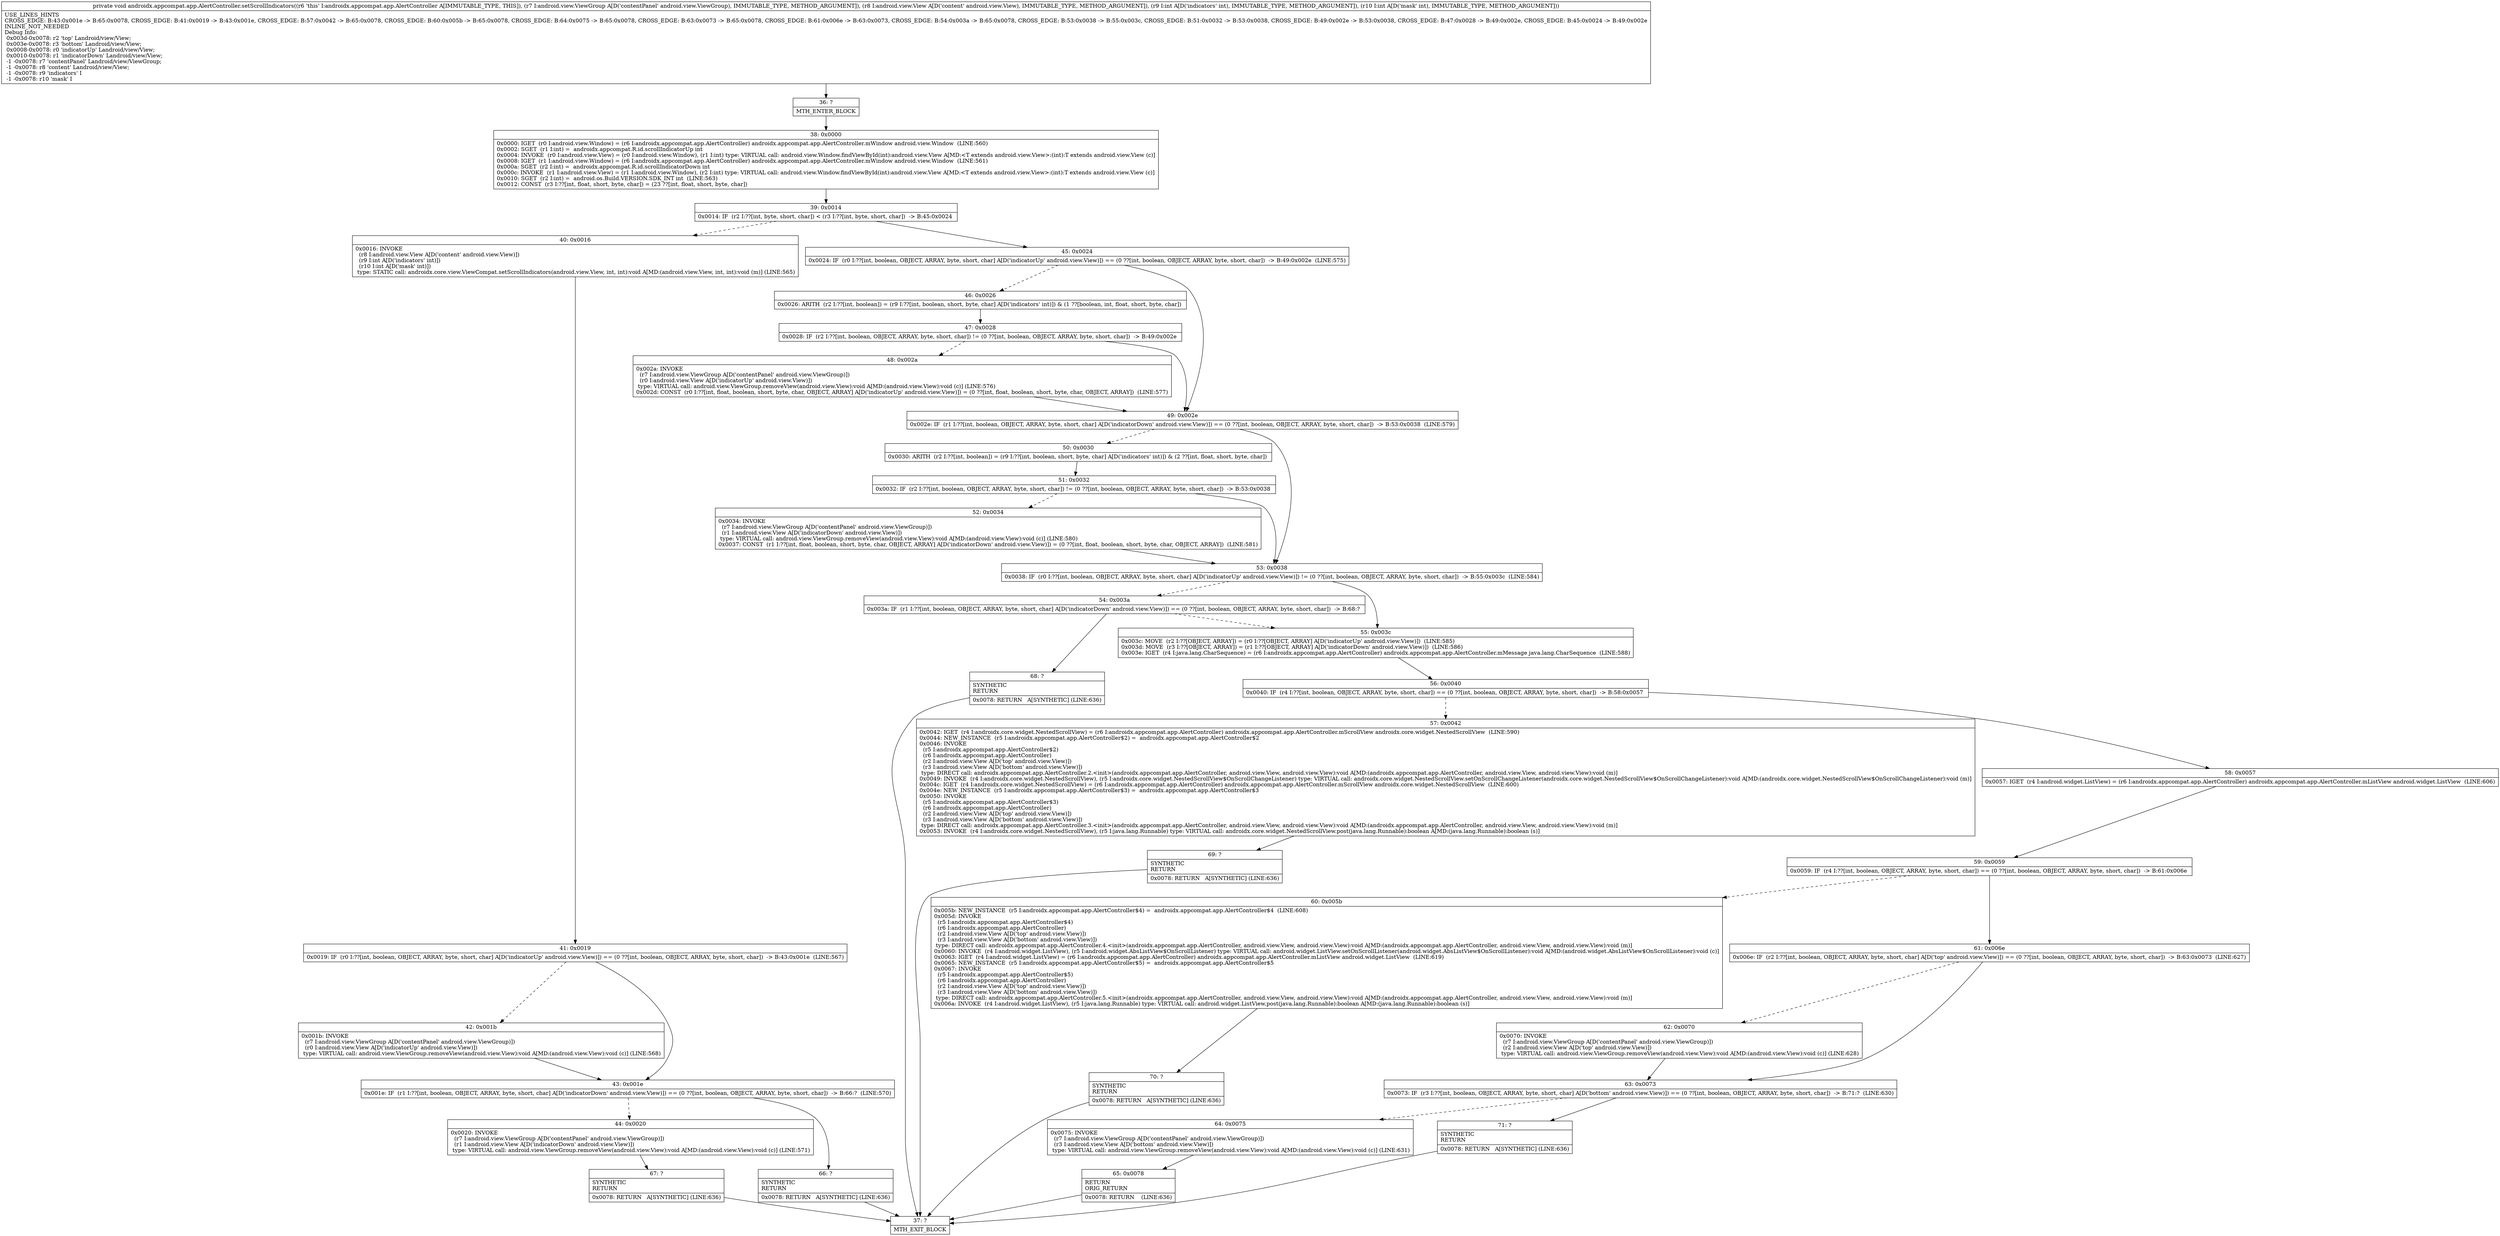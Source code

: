 digraph "CFG forandroidx.appcompat.app.AlertController.setScrollIndicators(Landroid\/view\/ViewGroup;Landroid\/view\/View;II)V" {
Node_36 [shape=record,label="{36\:\ ?|MTH_ENTER_BLOCK\l}"];
Node_38 [shape=record,label="{38\:\ 0x0000|0x0000: IGET  (r0 I:android.view.Window) = (r6 I:androidx.appcompat.app.AlertController) androidx.appcompat.app.AlertController.mWindow android.view.Window  (LINE:560)\l0x0002: SGET  (r1 I:int) =  androidx.appcompat.R.id.scrollIndicatorUp int \l0x0004: INVOKE  (r0 I:android.view.View) = (r0 I:android.view.Window), (r1 I:int) type: VIRTUAL call: android.view.Window.findViewById(int):android.view.View A[MD:\<T extends android.view.View\>:(int):T extends android.view.View (c)]\l0x0008: IGET  (r1 I:android.view.Window) = (r6 I:androidx.appcompat.app.AlertController) androidx.appcompat.app.AlertController.mWindow android.view.Window  (LINE:561)\l0x000a: SGET  (r2 I:int) =  androidx.appcompat.R.id.scrollIndicatorDown int \l0x000c: INVOKE  (r1 I:android.view.View) = (r1 I:android.view.Window), (r2 I:int) type: VIRTUAL call: android.view.Window.findViewById(int):android.view.View A[MD:\<T extends android.view.View\>:(int):T extends android.view.View (c)]\l0x0010: SGET  (r2 I:int) =  android.os.Build.VERSION.SDK_INT int  (LINE:563)\l0x0012: CONST  (r3 I:??[int, float, short, byte, char]) = (23 ??[int, float, short, byte, char]) \l}"];
Node_39 [shape=record,label="{39\:\ 0x0014|0x0014: IF  (r2 I:??[int, byte, short, char]) \< (r3 I:??[int, byte, short, char])  \-\> B:45:0x0024 \l}"];
Node_40 [shape=record,label="{40\:\ 0x0016|0x0016: INVOKE  \l  (r8 I:android.view.View A[D('content' android.view.View)])\l  (r9 I:int A[D('indicators' int)])\l  (r10 I:int A[D('mask' int)])\l type: STATIC call: androidx.core.view.ViewCompat.setScrollIndicators(android.view.View, int, int):void A[MD:(android.view.View, int, int):void (m)] (LINE:565)\l}"];
Node_41 [shape=record,label="{41\:\ 0x0019|0x0019: IF  (r0 I:??[int, boolean, OBJECT, ARRAY, byte, short, char] A[D('indicatorUp' android.view.View)]) == (0 ??[int, boolean, OBJECT, ARRAY, byte, short, char])  \-\> B:43:0x001e  (LINE:567)\l}"];
Node_42 [shape=record,label="{42\:\ 0x001b|0x001b: INVOKE  \l  (r7 I:android.view.ViewGroup A[D('contentPanel' android.view.ViewGroup)])\l  (r0 I:android.view.View A[D('indicatorUp' android.view.View)])\l type: VIRTUAL call: android.view.ViewGroup.removeView(android.view.View):void A[MD:(android.view.View):void (c)] (LINE:568)\l}"];
Node_43 [shape=record,label="{43\:\ 0x001e|0x001e: IF  (r1 I:??[int, boolean, OBJECT, ARRAY, byte, short, char] A[D('indicatorDown' android.view.View)]) == (0 ??[int, boolean, OBJECT, ARRAY, byte, short, char])  \-\> B:66:?  (LINE:570)\l}"];
Node_44 [shape=record,label="{44\:\ 0x0020|0x0020: INVOKE  \l  (r7 I:android.view.ViewGroup A[D('contentPanel' android.view.ViewGroup)])\l  (r1 I:android.view.View A[D('indicatorDown' android.view.View)])\l type: VIRTUAL call: android.view.ViewGroup.removeView(android.view.View):void A[MD:(android.view.View):void (c)] (LINE:571)\l}"];
Node_67 [shape=record,label="{67\:\ ?|SYNTHETIC\lRETURN\l|0x0078: RETURN   A[SYNTHETIC] (LINE:636)\l}"];
Node_37 [shape=record,label="{37\:\ ?|MTH_EXIT_BLOCK\l}"];
Node_66 [shape=record,label="{66\:\ ?|SYNTHETIC\lRETURN\l|0x0078: RETURN   A[SYNTHETIC] (LINE:636)\l}"];
Node_45 [shape=record,label="{45\:\ 0x0024|0x0024: IF  (r0 I:??[int, boolean, OBJECT, ARRAY, byte, short, char] A[D('indicatorUp' android.view.View)]) == (0 ??[int, boolean, OBJECT, ARRAY, byte, short, char])  \-\> B:49:0x002e  (LINE:575)\l}"];
Node_46 [shape=record,label="{46\:\ 0x0026|0x0026: ARITH  (r2 I:??[int, boolean]) = (r9 I:??[int, boolean, short, byte, char] A[D('indicators' int)]) & (1 ??[boolean, int, float, short, byte, char]) \l}"];
Node_47 [shape=record,label="{47\:\ 0x0028|0x0028: IF  (r2 I:??[int, boolean, OBJECT, ARRAY, byte, short, char]) != (0 ??[int, boolean, OBJECT, ARRAY, byte, short, char])  \-\> B:49:0x002e \l}"];
Node_48 [shape=record,label="{48\:\ 0x002a|0x002a: INVOKE  \l  (r7 I:android.view.ViewGroup A[D('contentPanel' android.view.ViewGroup)])\l  (r0 I:android.view.View A[D('indicatorUp' android.view.View)])\l type: VIRTUAL call: android.view.ViewGroup.removeView(android.view.View):void A[MD:(android.view.View):void (c)] (LINE:576)\l0x002d: CONST  (r0 I:??[int, float, boolean, short, byte, char, OBJECT, ARRAY] A[D('indicatorUp' android.view.View)]) = (0 ??[int, float, boolean, short, byte, char, OBJECT, ARRAY])  (LINE:577)\l}"];
Node_49 [shape=record,label="{49\:\ 0x002e|0x002e: IF  (r1 I:??[int, boolean, OBJECT, ARRAY, byte, short, char] A[D('indicatorDown' android.view.View)]) == (0 ??[int, boolean, OBJECT, ARRAY, byte, short, char])  \-\> B:53:0x0038  (LINE:579)\l}"];
Node_50 [shape=record,label="{50\:\ 0x0030|0x0030: ARITH  (r2 I:??[int, boolean]) = (r9 I:??[int, boolean, short, byte, char] A[D('indicators' int)]) & (2 ??[int, float, short, byte, char]) \l}"];
Node_51 [shape=record,label="{51\:\ 0x0032|0x0032: IF  (r2 I:??[int, boolean, OBJECT, ARRAY, byte, short, char]) != (0 ??[int, boolean, OBJECT, ARRAY, byte, short, char])  \-\> B:53:0x0038 \l}"];
Node_52 [shape=record,label="{52\:\ 0x0034|0x0034: INVOKE  \l  (r7 I:android.view.ViewGroup A[D('contentPanel' android.view.ViewGroup)])\l  (r1 I:android.view.View A[D('indicatorDown' android.view.View)])\l type: VIRTUAL call: android.view.ViewGroup.removeView(android.view.View):void A[MD:(android.view.View):void (c)] (LINE:580)\l0x0037: CONST  (r1 I:??[int, float, boolean, short, byte, char, OBJECT, ARRAY] A[D('indicatorDown' android.view.View)]) = (0 ??[int, float, boolean, short, byte, char, OBJECT, ARRAY])  (LINE:581)\l}"];
Node_53 [shape=record,label="{53\:\ 0x0038|0x0038: IF  (r0 I:??[int, boolean, OBJECT, ARRAY, byte, short, char] A[D('indicatorUp' android.view.View)]) != (0 ??[int, boolean, OBJECT, ARRAY, byte, short, char])  \-\> B:55:0x003c  (LINE:584)\l}"];
Node_54 [shape=record,label="{54\:\ 0x003a|0x003a: IF  (r1 I:??[int, boolean, OBJECT, ARRAY, byte, short, char] A[D('indicatorDown' android.view.View)]) == (0 ??[int, boolean, OBJECT, ARRAY, byte, short, char])  \-\> B:68:? \l}"];
Node_68 [shape=record,label="{68\:\ ?|SYNTHETIC\lRETURN\l|0x0078: RETURN   A[SYNTHETIC] (LINE:636)\l}"];
Node_55 [shape=record,label="{55\:\ 0x003c|0x003c: MOVE  (r2 I:??[OBJECT, ARRAY]) = (r0 I:??[OBJECT, ARRAY] A[D('indicatorUp' android.view.View)])  (LINE:585)\l0x003d: MOVE  (r3 I:??[OBJECT, ARRAY]) = (r1 I:??[OBJECT, ARRAY] A[D('indicatorDown' android.view.View)])  (LINE:586)\l0x003e: IGET  (r4 I:java.lang.CharSequence) = (r6 I:androidx.appcompat.app.AlertController) androidx.appcompat.app.AlertController.mMessage java.lang.CharSequence  (LINE:588)\l}"];
Node_56 [shape=record,label="{56\:\ 0x0040|0x0040: IF  (r4 I:??[int, boolean, OBJECT, ARRAY, byte, short, char]) == (0 ??[int, boolean, OBJECT, ARRAY, byte, short, char])  \-\> B:58:0x0057 \l}"];
Node_57 [shape=record,label="{57\:\ 0x0042|0x0042: IGET  (r4 I:androidx.core.widget.NestedScrollView) = (r6 I:androidx.appcompat.app.AlertController) androidx.appcompat.app.AlertController.mScrollView androidx.core.widget.NestedScrollView  (LINE:590)\l0x0044: NEW_INSTANCE  (r5 I:androidx.appcompat.app.AlertController$2) =  androidx.appcompat.app.AlertController$2 \l0x0046: INVOKE  \l  (r5 I:androidx.appcompat.app.AlertController$2)\l  (r6 I:androidx.appcompat.app.AlertController)\l  (r2 I:android.view.View A[D('top' android.view.View)])\l  (r3 I:android.view.View A[D('bottom' android.view.View)])\l type: DIRECT call: androidx.appcompat.app.AlertController.2.\<init\>(androidx.appcompat.app.AlertController, android.view.View, android.view.View):void A[MD:(androidx.appcompat.app.AlertController, android.view.View, android.view.View):void (m)]\l0x0049: INVOKE  (r4 I:androidx.core.widget.NestedScrollView), (r5 I:androidx.core.widget.NestedScrollView$OnScrollChangeListener) type: VIRTUAL call: androidx.core.widget.NestedScrollView.setOnScrollChangeListener(androidx.core.widget.NestedScrollView$OnScrollChangeListener):void A[MD:(androidx.core.widget.NestedScrollView$OnScrollChangeListener):void (m)]\l0x004c: IGET  (r4 I:androidx.core.widget.NestedScrollView) = (r6 I:androidx.appcompat.app.AlertController) androidx.appcompat.app.AlertController.mScrollView androidx.core.widget.NestedScrollView  (LINE:600)\l0x004e: NEW_INSTANCE  (r5 I:androidx.appcompat.app.AlertController$3) =  androidx.appcompat.app.AlertController$3 \l0x0050: INVOKE  \l  (r5 I:androidx.appcompat.app.AlertController$3)\l  (r6 I:androidx.appcompat.app.AlertController)\l  (r2 I:android.view.View A[D('top' android.view.View)])\l  (r3 I:android.view.View A[D('bottom' android.view.View)])\l type: DIRECT call: androidx.appcompat.app.AlertController.3.\<init\>(androidx.appcompat.app.AlertController, android.view.View, android.view.View):void A[MD:(androidx.appcompat.app.AlertController, android.view.View, android.view.View):void (m)]\l0x0053: INVOKE  (r4 I:androidx.core.widget.NestedScrollView), (r5 I:java.lang.Runnable) type: VIRTUAL call: androidx.core.widget.NestedScrollView.post(java.lang.Runnable):boolean A[MD:(java.lang.Runnable):boolean (s)]\l}"];
Node_69 [shape=record,label="{69\:\ ?|SYNTHETIC\lRETURN\l|0x0078: RETURN   A[SYNTHETIC] (LINE:636)\l}"];
Node_58 [shape=record,label="{58\:\ 0x0057|0x0057: IGET  (r4 I:android.widget.ListView) = (r6 I:androidx.appcompat.app.AlertController) androidx.appcompat.app.AlertController.mListView android.widget.ListView  (LINE:606)\l}"];
Node_59 [shape=record,label="{59\:\ 0x0059|0x0059: IF  (r4 I:??[int, boolean, OBJECT, ARRAY, byte, short, char]) == (0 ??[int, boolean, OBJECT, ARRAY, byte, short, char])  \-\> B:61:0x006e \l}"];
Node_60 [shape=record,label="{60\:\ 0x005b|0x005b: NEW_INSTANCE  (r5 I:androidx.appcompat.app.AlertController$4) =  androidx.appcompat.app.AlertController$4  (LINE:608)\l0x005d: INVOKE  \l  (r5 I:androidx.appcompat.app.AlertController$4)\l  (r6 I:androidx.appcompat.app.AlertController)\l  (r2 I:android.view.View A[D('top' android.view.View)])\l  (r3 I:android.view.View A[D('bottom' android.view.View)])\l type: DIRECT call: androidx.appcompat.app.AlertController.4.\<init\>(androidx.appcompat.app.AlertController, android.view.View, android.view.View):void A[MD:(androidx.appcompat.app.AlertController, android.view.View, android.view.View):void (m)]\l0x0060: INVOKE  (r4 I:android.widget.ListView), (r5 I:android.widget.AbsListView$OnScrollListener) type: VIRTUAL call: android.widget.ListView.setOnScrollListener(android.widget.AbsListView$OnScrollListener):void A[MD:(android.widget.AbsListView$OnScrollListener):void (c)]\l0x0063: IGET  (r4 I:android.widget.ListView) = (r6 I:androidx.appcompat.app.AlertController) androidx.appcompat.app.AlertController.mListView android.widget.ListView  (LINE:619)\l0x0065: NEW_INSTANCE  (r5 I:androidx.appcompat.app.AlertController$5) =  androidx.appcompat.app.AlertController$5 \l0x0067: INVOKE  \l  (r5 I:androidx.appcompat.app.AlertController$5)\l  (r6 I:androidx.appcompat.app.AlertController)\l  (r2 I:android.view.View A[D('top' android.view.View)])\l  (r3 I:android.view.View A[D('bottom' android.view.View)])\l type: DIRECT call: androidx.appcompat.app.AlertController.5.\<init\>(androidx.appcompat.app.AlertController, android.view.View, android.view.View):void A[MD:(androidx.appcompat.app.AlertController, android.view.View, android.view.View):void (m)]\l0x006a: INVOKE  (r4 I:android.widget.ListView), (r5 I:java.lang.Runnable) type: VIRTUAL call: android.widget.ListView.post(java.lang.Runnable):boolean A[MD:(java.lang.Runnable):boolean (s)]\l}"];
Node_70 [shape=record,label="{70\:\ ?|SYNTHETIC\lRETURN\l|0x0078: RETURN   A[SYNTHETIC] (LINE:636)\l}"];
Node_61 [shape=record,label="{61\:\ 0x006e|0x006e: IF  (r2 I:??[int, boolean, OBJECT, ARRAY, byte, short, char] A[D('top' android.view.View)]) == (0 ??[int, boolean, OBJECT, ARRAY, byte, short, char])  \-\> B:63:0x0073  (LINE:627)\l}"];
Node_62 [shape=record,label="{62\:\ 0x0070|0x0070: INVOKE  \l  (r7 I:android.view.ViewGroup A[D('contentPanel' android.view.ViewGroup)])\l  (r2 I:android.view.View A[D('top' android.view.View)])\l type: VIRTUAL call: android.view.ViewGroup.removeView(android.view.View):void A[MD:(android.view.View):void (c)] (LINE:628)\l}"];
Node_63 [shape=record,label="{63\:\ 0x0073|0x0073: IF  (r3 I:??[int, boolean, OBJECT, ARRAY, byte, short, char] A[D('bottom' android.view.View)]) == (0 ??[int, boolean, OBJECT, ARRAY, byte, short, char])  \-\> B:71:?  (LINE:630)\l}"];
Node_64 [shape=record,label="{64\:\ 0x0075|0x0075: INVOKE  \l  (r7 I:android.view.ViewGroup A[D('contentPanel' android.view.ViewGroup)])\l  (r3 I:android.view.View A[D('bottom' android.view.View)])\l type: VIRTUAL call: android.view.ViewGroup.removeView(android.view.View):void A[MD:(android.view.View):void (c)] (LINE:631)\l}"];
Node_65 [shape=record,label="{65\:\ 0x0078|RETURN\lORIG_RETURN\l|0x0078: RETURN    (LINE:636)\l}"];
Node_71 [shape=record,label="{71\:\ ?|SYNTHETIC\lRETURN\l|0x0078: RETURN   A[SYNTHETIC] (LINE:636)\l}"];
MethodNode[shape=record,label="{private void androidx.appcompat.app.AlertController.setScrollIndicators((r6 'this' I:androidx.appcompat.app.AlertController A[IMMUTABLE_TYPE, THIS]), (r7 I:android.view.ViewGroup A[D('contentPanel' android.view.ViewGroup), IMMUTABLE_TYPE, METHOD_ARGUMENT]), (r8 I:android.view.View A[D('content' android.view.View), IMMUTABLE_TYPE, METHOD_ARGUMENT]), (r9 I:int A[D('indicators' int), IMMUTABLE_TYPE, METHOD_ARGUMENT]), (r10 I:int A[D('mask' int), IMMUTABLE_TYPE, METHOD_ARGUMENT]))  | USE_LINES_HINTS\lCROSS_EDGE: B:43:0x001e \-\> B:65:0x0078, CROSS_EDGE: B:41:0x0019 \-\> B:43:0x001e, CROSS_EDGE: B:57:0x0042 \-\> B:65:0x0078, CROSS_EDGE: B:60:0x005b \-\> B:65:0x0078, CROSS_EDGE: B:64:0x0075 \-\> B:65:0x0078, CROSS_EDGE: B:63:0x0073 \-\> B:65:0x0078, CROSS_EDGE: B:61:0x006e \-\> B:63:0x0073, CROSS_EDGE: B:54:0x003a \-\> B:65:0x0078, CROSS_EDGE: B:53:0x0038 \-\> B:55:0x003c, CROSS_EDGE: B:51:0x0032 \-\> B:53:0x0038, CROSS_EDGE: B:49:0x002e \-\> B:53:0x0038, CROSS_EDGE: B:47:0x0028 \-\> B:49:0x002e, CROSS_EDGE: B:45:0x0024 \-\> B:49:0x002e\lINLINE_NOT_NEEDED\lDebug Info:\l  0x003d\-0x0078: r2 'top' Landroid\/view\/View;\l  0x003e\-0x0078: r3 'bottom' Landroid\/view\/View;\l  0x0008\-0x0078: r0 'indicatorUp' Landroid\/view\/View;\l  0x0010\-0x0078: r1 'indicatorDown' Landroid\/view\/View;\l  \-1 \-0x0078: r7 'contentPanel' Landroid\/view\/ViewGroup;\l  \-1 \-0x0078: r8 'content' Landroid\/view\/View;\l  \-1 \-0x0078: r9 'indicators' I\l  \-1 \-0x0078: r10 'mask' I\l}"];
MethodNode -> Node_36;Node_36 -> Node_38;
Node_38 -> Node_39;
Node_39 -> Node_40[style=dashed];
Node_39 -> Node_45;
Node_40 -> Node_41;
Node_41 -> Node_42[style=dashed];
Node_41 -> Node_43;
Node_42 -> Node_43;
Node_43 -> Node_44[style=dashed];
Node_43 -> Node_66;
Node_44 -> Node_67;
Node_67 -> Node_37;
Node_66 -> Node_37;
Node_45 -> Node_46[style=dashed];
Node_45 -> Node_49;
Node_46 -> Node_47;
Node_47 -> Node_48[style=dashed];
Node_47 -> Node_49;
Node_48 -> Node_49;
Node_49 -> Node_50[style=dashed];
Node_49 -> Node_53;
Node_50 -> Node_51;
Node_51 -> Node_52[style=dashed];
Node_51 -> Node_53;
Node_52 -> Node_53;
Node_53 -> Node_54[style=dashed];
Node_53 -> Node_55;
Node_54 -> Node_55[style=dashed];
Node_54 -> Node_68;
Node_68 -> Node_37;
Node_55 -> Node_56;
Node_56 -> Node_57[style=dashed];
Node_56 -> Node_58;
Node_57 -> Node_69;
Node_69 -> Node_37;
Node_58 -> Node_59;
Node_59 -> Node_60[style=dashed];
Node_59 -> Node_61;
Node_60 -> Node_70;
Node_70 -> Node_37;
Node_61 -> Node_62[style=dashed];
Node_61 -> Node_63;
Node_62 -> Node_63;
Node_63 -> Node_64[style=dashed];
Node_63 -> Node_71;
Node_64 -> Node_65;
Node_65 -> Node_37;
Node_71 -> Node_37;
}

